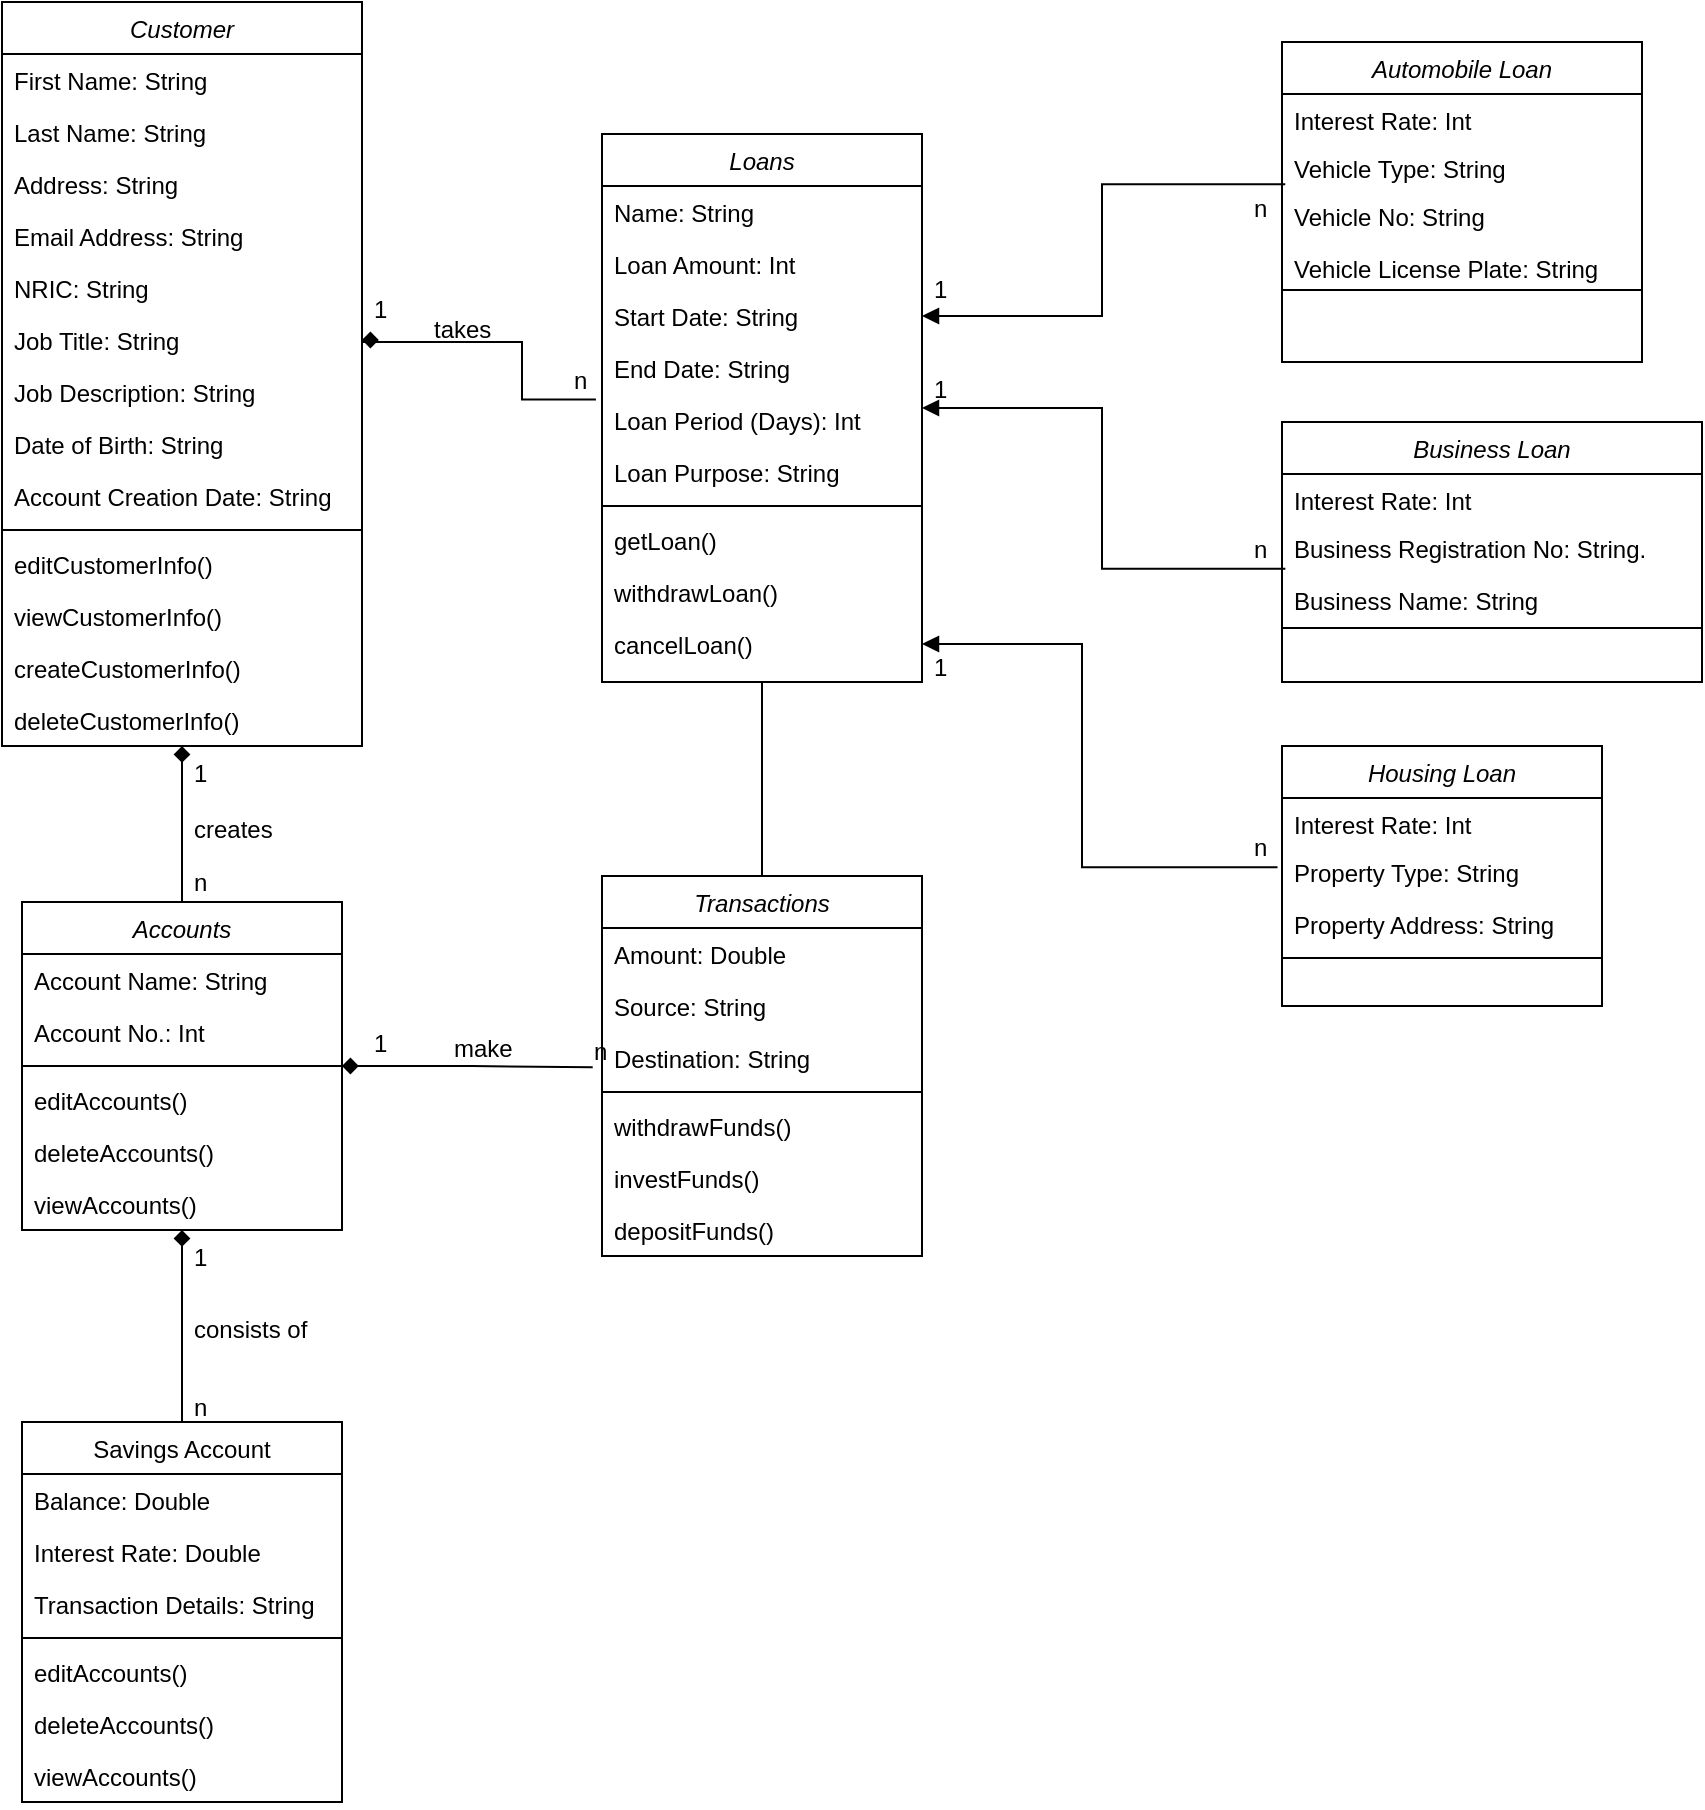 <mxfile>
    <diagram id="C5RBs43oDa-KdzZeNtuy" name="Page-1">
        <mxGraphModel dx="1184" dy="628" grid="1" gridSize="10" guides="1" tooltips="1" connect="1" arrows="1" fold="1" page="1" pageScale="1" pageWidth="827" pageHeight="1169" math="0" shadow="0">
            <root>
                <mxCell id="WIyWlLk6GJQsqaUBKTNV-0"/>
                <mxCell id="WIyWlLk6GJQsqaUBKTNV-1" parent="WIyWlLk6GJQsqaUBKTNV-0"/>
                <mxCell id="bT2v6wbg1SBDlicyqsIZ-99" value="" style="edgeStyle=orthogonalEdgeStyle;rounded=0;orthogonalLoop=1;jettySize=auto;html=1;entryX=0.5;entryY=0;entryDx=0;entryDy=0;endArrow=none;endFill=0;startArrow=diamond;startFill=1;" parent="WIyWlLk6GJQsqaUBKTNV-1" source="zkfFHV4jXpPFQw0GAbJ--0" target="bT2v6wbg1SBDlicyqsIZ-11" edge="1">
                    <mxGeometry relative="1" as="geometry"/>
                </mxCell>
                <mxCell id="zkfFHV4jXpPFQw0GAbJ--0" value="Customer" style="swimlane;fontStyle=2;align=center;verticalAlign=top;childLayout=stackLayout;horizontal=1;startSize=26;horizontalStack=0;resizeParent=1;resizeLast=0;collapsible=1;marginBottom=0;rounded=0;shadow=0;strokeWidth=1;" parent="WIyWlLk6GJQsqaUBKTNV-1" vertex="1">
                    <mxGeometry x="70" y="70" width="180" height="372" as="geometry">
                        <mxRectangle x="230" y="140" width="160" height="26" as="alternateBounds"/>
                    </mxGeometry>
                </mxCell>
                <mxCell id="zkfFHV4jXpPFQw0GAbJ--1" value="First Name: String" style="text;align=left;verticalAlign=top;spacingLeft=4;spacingRight=4;overflow=hidden;rotatable=0;points=[[0,0.5],[1,0.5]];portConstraint=eastwest;" parent="zkfFHV4jXpPFQw0GAbJ--0" vertex="1">
                    <mxGeometry y="26" width="180" height="26" as="geometry"/>
                </mxCell>
                <mxCell id="zkfFHV4jXpPFQw0GAbJ--2" value="Last Name: String" style="text;align=left;verticalAlign=top;spacingLeft=4;spacingRight=4;overflow=hidden;rotatable=0;points=[[0,0.5],[1,0.5]];portConstraint=eastwest;rounded=0;shadow=0;html=0;" parent="zkfFHV4jXpPFQw0GAbJ--0" vertex="1">
                    <mxGeometry y="52" width="180" height="26" as="geometry"/>
                </mxCell>
                <mxCell id="zkfFHV4jXpPFQw0GAbJ--3" value="Address: String" style="text;align=left;verticalAlign=top;spacingLeft=4;spacingRight=4;overflow=hidden;rotatable=0;points=[[0,0.5],[1,0.5]];portConstraint=eastwest;rounded=0;shadow=0;html=0;" parent="zkfFHV4jXpPFQw0GAbJ--0" vertex="1">
                    <mxGeometry y="78" width="180" height="26" as="geometry"/>
                </mxCell>
                <mxCell id="zkfFHV4jXpPFQw0GAbJ--5" value="Email Address: String" style="text;align=left;verticalAlign=top;spacingLeft=4;spacingRight=4;overflow=hidden;rotatable=0;points=[[0,0.5],[1,0.5]];portConstraint=eastwest;" parent="zkfFHV4jXpPFQw0GAbJ--0" vertex="1">
                    <mxGeometry y="104" width="180" height="26" as="geometry"/>
                </mxCell>
                <mxCell id="bT2v6wbg1SBDlicyqsIZ-0" value="NRIC: String" style="text;align=left;verticalAlign=top;spacingLeft=4;spacingRight=4;overflow=hidden;rotatable=0;points=[[0,0.5],[1,0.5]];portConstraint=eastwest;rounded=0;shadow=0;html=0;" parent="zkfFHV4jXpPFQw0GAbJ--0" vertex="1">
                    <mxGeometry y="130" width="180" height="26" as="geometry"/>
                </mxCell>
                <mxCell id="bT2v6wbg1SBDlicyqsIZ-2" value="Job Title: String" style="text;align=left;verticalAlign=top;spacingLeft=4;spacingRight=4;overflow=hidden;rotatable=0;points=[[0,0.5],[1,0.5]];portConstraint=eastwest;rounded=0;shadow=0;html=0;" parent="zkfFHV4jXpPFQw0GAbJ--0" vertex="1">
                    <mxGeometry y="156" width="180" height="26" as="geometry"/>
                </mxCell>
                <mxCell id="bT2v6wbg1SBDlicyqsIZ-3" value="Job Description: String" style="text;align=left;verticalAlign=top;spacingLeft=4;spacingRight=4;overflow=hidden;rotatable=0;points=[[0,0.5],[1,0.5]];portConstraint=eastwest;rounded=0;shadow=0;html=0;" parent="zkfFHV4jXpPFQw0GAbJ--0" vertex="1">
                    <mxGeometry y="182" width="180" height="26" as="geometry"/>
                </mxCell>
                <mxCell id="bT2v6wbg1SBDlicyqsIZ-4" value="Date of Birth: String" style="text;align=left;verticalAlign=top;spacingLeft=4;spacingRight=4;overflow=hidden;rotatable=0;points=[[0,0.5],[1,0.5]];portConstraint=eastwest;rounded=0;shadow=0;html=0;" parent="zkfFHV4jXpPFQw0GAbJ--0" vertex="1">
                    <mxGeometry y="208" width="180" height="26" as="geometry"/>
                </mxCell>
                <mxCell id="bT2v6wbg1SBDlicyqsIZ-5" value="Account Creation Date: String" style="text;align=left;verticalAlign=top;spacingLeft=4;spacingRight=4;overflow=hidden;rotatable=0;points=[[0,0.5],[1,0.5]];portConstraint=eastwest;rounded=0;shadow=0;html=0;" parent="zkfFHV4jXpPFQw0GAbJ--0" vertex="1">
                    <mxGeometry y="234" width="180" height="26" as="geometry"/>
                </mxCell>
                <mxCell id="zkfFHV4jXpPFQw0GAbJ--4" value="" style="line;html=1;strokeWidth=1;align=left;verticalAlign=middle;spacingTop=-1;spacingLeft=3;spacingRight=3;rotatable=0;labelPosition=right;points=[];portConstraint=eastwest;" parent="zkfFHV4jXpPFQw0GAbJ--0" vertex="1">
                    <mxGeometry y="260" width="180" height="8" as="geometry"/>
                </mxCell>
                <mxCell id="bT2v6wbg1SBDlicyqsIZ-6" value="editCustomerInfo()" style="text;align=left;verticalAlign=top;spacingLeft=4;spacingRight=4;overflow=hidden;rotatable=0;points=[[0,0.5],[1,0.5]];portConstraint=eastwest;rounded=0;shadow=0;html=0;" parent="zkfFHV4jXpPFQw0GAbJ--0" vertex="1">
                    <mxGeometry y="268" width="180" height="26" as="geometry"/>
                </mxCell>
                <mxCell id="bT2v6wbg1SBDlicyqsIZ-7" value="viewCustomerInfo()" style="text;align=left;verticalAlign=top;spacingLeft=4;spacingRight=4;overflow=hidden;rotatable=0;points=[[0,0.5],[1,0.5]];portConstraint=eastwest;rounded=0;shadow=0;html=0;" parent="zkfFHV4jXpPFQw0GAbJ--0" vertex="1">
                    <mxGeometry y="294" width="180" height="26" as="geometry"/>
                </mxCell>
                <mxCell id="bT2v6wbg1SBDlicyqsIZ-64" value="createCustomerInfo()" style="text;align=left;verticalAlign=top;spacingLeft=4;spacingRight=4;overflow=hidden;rotatable=0;points=[[0,0.5],[1,0.5]];portConstraint=eastwest;rounded=0;shadow=0;html=0;" parent="zkfFHV4jXpPFQw0GAbJ--0" vertex="1">
                    <mxGeometry y="320" width="180" height="26" as="geometry"/>
                </mxCell>
                <mxCell id="bT2v6wbg1SBDlicyqsIZ-140" value="deleteCustomerInfo()" style="text;align=left;verticalAlign=top;spacingLeft=4;spacingRight=4;overflow=hidden;rotatable=0;points=[[0,0.5],[1,0.5]];portConstraint=eastwest;rounded=0;shadow=0;html=0;" parent="zkfFHV4jXpPFQw0GAbJ--0" vertex="1">
                    <mxGeometry y="346" width="180" height="26" as="geometry"/>
                </mxCell>
                <mxCell id="zkfFHV4jXpPFQw0GAbJ--6" value="Automobile Loan" style="swimlane;fontStyle=2;align=center;verticalAlign=top;childLayout=stackLayout;horizontal=1;startSize=26;horizontalStack=0;resizeParent=1;resizeLast=0;collapsible=1;marginBottom=0;rounded=0;shadow=0;strokeWidth=1;" parent="WIyWlLk6GJQsqaUBKTNV-1" vertex="1">
                    <mxGeometry x="710" y="90" width="180" height="160" as="geometry">
                        <mxRectangle x="130" y="380" width="160" height="26" as="alternateBounds"/>
                    </mxGeometry>
                </mxCell>
                <mxCell id="zkfFHV4jXpPFQw0GAbJ--7" value="Interest Rate: Int" style="text;align=left;verticalAlign=top;spacingLeft=4;spacingRight=4;overflow=hidden;rotatable=0;points=[[0,0.5],[1,0.5]];portConstraint=eastwest;" parent="zkfFHV4jXpPFQw0GAbJ--6" vertex="1">
                    <mxGeometry y="26" width="180" height="24" as="geometry"/>
                </mxCell>
                <mxCell id="bT2v6wbg1SBDlicyqsIZ-123" value="Vehicle Type: String" style="text;align=left;verticalAlign=top;spacingLeft=4;spacingRight=4;overflow=hidden;rotatable=0;points=[[0,0.5],[1,0.5]];portConstraint=eastwest;" parent="zkfFHV4jXpPFQw0GAbJ--6" vertex="1">
                    <mxGeometry y="50" width="180" height="24" as="geometry"/>
                </mxCell>
                <mxCell id="zkfFHV4jXpPFQw0GAbJ--8" value="Vehicle No: String" style="text;align=left;verticalAlign=top;spacingLeft=4;spacingRight=4;overflow=hidden;rotatable=0;points=[[0,0.5],[1,0.5]];portConstraint=eastwest;rounded=0;shadow=0;html=0;" parent="zkfFHV4jXpPFQw0GAbJ--6" vertex="1">
                    <mxGeometry y="74" width="180" height="26" as="geometry"/>
                </mxCell>
                <mxCell id="bT2v6wbg1SBDlicyqsIZ-29" value="Vehicle License Plate: String" style="text;align=left;verticalAlign=top;spacingLeft=4;spacingRight=4;overflow=hidden;rotatable=0;points=[[0,0.5],[1,0.5]];portConstraint=eastwest;rounded=0;shadow=0;html=0;" parent="zkfFHV4jXpPFQw0GAbJ--6" vertex="1">
                    <mxGeometry y="100" width="180" height="20" as="geometry"/>
                </mxCell>
                <mxCell id="zkfFHV4jXpPFQw0GAbJ--9" value="" style="line;html=1;strokeWidth=1;align=left;verticalAlign=middle;spacingTop=-1;spacingLeft=3;spacingRight=3;rotatable=0;labelPosition=right;points=[];portConstraint=eastwest;" parent="zkfFHV4jXpPFQw0GAbJ--6" vertex="1">
                    <mxGeometry y="120" width="180" height="8" as="geometry"/>
                </mxCell>
                <mxCell id="zkfFHV4jXpPFQw0GAbJ--13" value="Business Loan" style="swimlane;fontStyle=2;align=center;verticalAlign=top;childLayout=stackLayout;horizontal=1;startSize=26;horizontalStack=0;resizeParent=1;resizeLast=0;collapsible=1;marginBottom=0;rounded=0;shadow=0;strokeWidth=1;" parent="WIyWlLk6GJQsqaUBKTNV-1" vertex="1">
                    <mxGeometry x="710" y="280" width="210" height="130" as="geometry">
                        <mxRectangle x="340" y="380" width="170" height="26" as="alternateBounds"/>
                    </mxGeometry>
                </mxCell>
                <mxCell id="bT2v6wbg1SBDlicyqsIZ-124" value="Interest Rate: Int" style="text;align=left;verticalAlign=top;spacingLeft=4;spacingRight=4;overflow=hidden;rotatable=0;points=[[0,0.5],[1,0.5]];portConstraint=eastwest;" parent="zkfFHV4jXpPFQw0GAbJ--13" vertex="1">
                    <mxGeometry y="26" width="210" height="24" as="geometry"/>
                </mxCell>
                <mxCell id="bT2v6wbg1SBDlicyqsIZ-24" value="Business Registration No: String." style="text;align=left;verticalAlign=top;spacingLeft=4;spacingRight=4;overflow=hidden;rotatable=0;points=[[0,0.5],[1,0.5]];portConstraint=eastwest;" parent="zkfFHV4jXpPFQw0GAbJ--13" vertex="1">
                    <mxGeometry y="50" width="210" height="26" as="geometry"/>
                </mxCell>
                <mxCell id="zkfFHV4jXpPFQw0GAbJ--14" value="Business Name: String" style="text;align=left;verticalAlign=top;spacingLeft=4;spacingRight=4;overflow=hidden;rotatable=0;points=[[0,0.5],[1,0.5]];portConstraint=eastwest;" parent="zkfFHV4jXpPFQw0GAbJ--13" vertex="1">
                    <mxGeometry y="76" width="210" height="26" as="geometry"/>
                </mxCell>
                <mxCell id="zkfFHV4jXpPFQw0GAbJ--15" value="" style="line;html=1;strokeWidth=1;align=left;verticalAlign=middle;spacingTop=-1;spacingLeft=3;spacingRight=3;rotatable=0;labelPosition=right;points=[];portConstraint=eastwest;" parent="zkfFHV4jXpPFQw0GAbJ--13" vertex="1">
                    <mxGeometry y="102" width="210" height="2" as="geometry"/>
                </mxCell>
                <mxCell id="bT2v6wbg1SBDlicyqsIZ-159" style="edgeStyle=orthogonalEdgeStyle;rounded=0;orthogonalLoop=1;jettySize=auto;html=1;entryX=0.888;entryY=1.125;entryDx=0;entryDy=0;entryPerimeter=0;exitX=1;exitY=0.5;exitDx=0;exitDy=0;endArrow=none;endFill=0;startArrow=block;startFill=1;" parent="WIyWlLk6GJQsqaUBKTNV-1" source="bT2v6wbg1SBDlicyqsIZ-83" target="bT2v6wbg1SBDlicyqsIZ-154" edge="1">
                    <mxGeometry relative="1" as="geometry"/>
                </mxCell>
                <mxCell id="bT2v6wbg1SBDlicyqsIZ-160" style="edgeStyle=orthogonalEdgeStyle;rounded=0;orthogonalLoop=1;jettySize=auto;html=1;entryX=0.008;entryY=0.899;entryDx=0;entryDy=0;entryPerimeter=0;endArrow=none;endFill=0;startArrow=block;startFill=1;" parent="WIyWlLk6GJQsqaUBKTNV-1" source="zkfFHV4jXpPFQw0GAbJ--17" target="bT2v6wbg1SBDlicyqsIZ-24" edge="1">
                    <mxGeometry relative="1" as="geometry"/>
                </mxCell>
                <mxCell id="zkfFHV4jXpPFQw0GAbJ--17" value="Loans" style="swimlane;fontStyle=2;align=center;verticalAlign=top;childLayout=stackLayout;horizontal=1;startSize=26;horizontalStack=0;resizeParent=1;resizeLast=0;collapsible=1;marginBottom=0;rounded=0;shadow=0;strokeWidth=1;" parent="WIyWlLk6GJQsqaUBKTNV-1" vertex="1">
                    <mxGeometry x="370" y="136" width="160" height="274" as="geometry">
                        <mxRectangle x="550" y="140" width="160" height="26" as="alternateBounds"/>
                    </mxGeometry>
                </mxCell>
                <mxCell id="zkfFHV4jXpPFQw0GAbJ--18" value="Name: String" style="text;align=left;verticalAlign=top;spacingLeft=4;spacingRight=4;overflow=hidden;rotatable=0;points=[[0,0.5],[1,0.5]];portConstraint=eastwest;" parent="zkfFHV4jXpPFQw0GAbJ--17" vertex="1">
                    <mxGeometry y="26" width="160" height="26" as="geometry"/>
                </mxCell>
                <mxCell id="bT2v6wbg1SBDlicyqsIZ-8" value="Loan Amount: Int" style="text;align=left;verticalAlign=top;spacingLeft=4;spacingRight=4;overflow=hidden;rotatable=0;points=[[0,0.5],[1,0.5]];portConstraint=eastwest;rounded=0;shadow=0;html=0;" parent="zkfFHV4jXpPFQw0GAbJ--17" vertex="1">
                    <mxGeometry y="52" width="160" height="26" as="geometry"/>
                </mxCell>
                <mxCell id="zkfFHV4jXpPFQw0GAbJ--21" value="Start Date: String" style="text;align=left;verticalAlign=top;spacingLeft=4;spacingRight=4;overflow=hidden;rotatable=0;points=[[0,0.5],[1,0.5]];portConstraint=eastwest;rounded=0;shadow=0;html=0;" parent="zkfFHV4jXpPFQw0GAbJ--17" vertex="1">
                    <mxGeometry y="78" width="160" height="26" as="geometry"/>
                </mxCell>
                <mxCell id="zkfFHV4jXpPFQw0GAbJ--22" value="End Date: String" style="text;align=left;verticalAlign=top;spacingLeft=4;spacingRight=4;overflow=hidden;rotatable=0;points=[[0,0.5],[1,0.5]];portConstraint=eastwest;rounded=0;shadow=0;html=0;" parent="zkfFHV4jXpPFQw0GAbJ--17" vertex="1">
                    <mxGeometry y="104" width="160" height="26" as="geometry"/>
                </mxCell>
                <mxCell id="zkfFHV4jXpPFQw0GAbJ--24" value="Loan Period (Days): Int" style="text;align=left;verticalAlign=top;spacingLeft=4;spacingRight=4;overflow=hidden;rotatable=0;points=[[0,0.5],[1,0.5]];portConstraint=eastwest;" parent="zkfFHV4jXpPFQw0GAbJ--17" vertex="1">
                    <mxGeometry y="130" width="160" height="26" as="geometry"/>
                </mxCell>
                <mxCell id="zkfFHV4jXpPFQw0GAbJ--25" value="Loan Purpose: String" style="text;align=left;verticalAlign=top;spacingLeft=4;spacingRight=4;overflow=hidden;rotatable=0;points=[[0,0.5],[1,0.5]];portConstraint=eastwest;" parent="zkfFHV4jXpPFQw0GAbJ--17" vertex="1">
                    <mxGeometry y="156" width="160" height="26" as="geometry"/>
                </mxCell>
                <mxCell id="zkfFHV4jXpPFQw0GAbJ--23" value="" style="line;html=1;strokeWidth=1;align=left;verticalAlign=middle;spacingTop=-1;spacingLeft=3;spacingRight=3;rotatable=0;labelPosition=right;points=[];portConstraint=eastwest;" parent="zkfFHV4jXpPFQw0GAbJ--17" vertex="1">
                    <mxGeometry y="182" width="160" height="8" as="geometry"/>
                </mxCell>
                <mxCell id="bT2v6wbg1SBDlicyqsIZ-10" value="getLoan()" style="text;align=left;verticalAlign=top;spacingLeft=4;spacingRight=4;overflow=hidden;rotatable=0;points=[[0,0.5],[1,0.5]];portConstraint=eastwest;rounded=0;shadow=0;html=0;" parent="zkfFHV4jXpPFQw0GAbJ--17" vertex="1">
                    <mxGeometry y="190" width="160" height="26" as="geometry"/>
                </mxCell>
                <mxCell id="bT2v6wbg1SBDlicyqsIZ-82" value="withdrawLoan()" style="text;align=left;verticalAlign=top;spacingLeft=4;spacingRight=4;overflow=hidden;rotatable=0;points=[[0,0.5],[1,0.5]];portConstraint=eastwest;rounded=0;shadow=0;html=0;" parent="zkfFHV4jXpPFQw0GAbJ--17" vertex="1">
                    <mxGeometry y="216" width="160" height="26" as="geometry"/>
                </mxCell>
                <mxCell id="bT2v6wbg1SBDlicyqsIZ-83" value="cancelLoan()" style="text;align=left;verticalAlign=top;spacingLeft=4;spacingRight=4;overflow=hidden;rotatable=0;points=[[0,0.5],[1,0.5]];portConstraint=eastwest;rounded=0;shadow=0;html=0;" parent="zkfFHV4jXpPFQw0GAbJ--17" vertex="1">
                    <mxGeometry y="242" width="160" height="26" as="geometry"/>
                </mxCell>
                <mxCell id="bT2v6wbg1SBDlicyqsIZ-146" style="edgeStyle=orthogonalEdgeStyle;rounded=0;orthogonalLoop=1;jettySize=auto;html=1;entryX=-0.029;entryY=0.68;entryDx=0;entryDy=0;entryPerimeter=0;endArrow=none;endFill=0;startArrow=diamond;startFill=1;" parent="WIyWlLk6GJQsqaUBKTNV-1" source="bT2v6wbg1SBDlicyqsIZ-11" target="bT2v6wbg1SBDlicyqsIZ-92" edge="1">
                    <mxGeometry relative="1" as="geometry"/>
                </mxCell>
                <mxCell id="bT2v6wbg1SBDlicyqsIZ-181" style="edgeStyle=orthogonalEdgeStyle;rounded=0;orthogonalLoop=1;jettySize=auto;html=1;endArrow=none;endFill=0;startArrow=diamond;startFill=1;" parent="WIyWlLk6GJQsqaUBKTNV-1" source="bT2v6wbg1SBDlicyqsIZ-11" target="bT2v6wbg1SBDlicyqsIZ-166" edge="1">
                    <mxGeometry relative="1" as="geometry"/>
                </mxCell>
                <mxCell id="bT2v6wbg1SBDlicyqsIZ-11" value="Accounts" style="swimlane;fontStyle=2;align=center;verticalAlign=top;childLayout=stackLayout;horizontal=1;startSize=26;horizontalStack=0;resizeParent=1;resizeLast=0;collapsible=1;marginBottom=0;rounded=0;shadow=0;strokeWidth=1;" parent="WIyWlLk6GJQsqaUBKTNV-1" vertex="1">
                    <mxGeometry x="80" y="520" width="160" height="164" as="geometry">
                        <mxRectangle x="414" y="410" width="170" height="26" as="alternateBounds"/>
                    </mxGeometry>
                </mxCell>
                <mxCell id="bT2v6wbg1SBDlicyqsIZ-12" value="Account Name: String" style="text;align=left;verticalAlign=top;spacingLeft=4;spacingRight=4;overflow=hidden;rotatable=0;points=[[0,0.5],[1,0.5]];portConstraint=eastwest;" parent="bT2v6wbg1SBDlicyqsIZ-11" vertex="1">
                    <mxGeometry y="26" width="160" height="26" as="geometry"/>
                </mxCell>
                <mxCell id="bT2v6wbg1SBDlicyqsIZ-31" value="Account No.: Int" style="text;align=left;verticalAlign=top;spacingLeft=4;spacingRight=4;overflow=hidden;rotatable=0;points=[[0,0.5],[1,0.5]];portConstraint=eastwest;" parent="bT2v6wbg1SBDlicyqsIZ-11" vertex="1">
                    <mxGeometry y="52" width="160" height="26" as="geometry"/>
                </mxCell>
                <mxCell id="bT2v6wbg1SBDlicyqsIZ-13" value="" style="line;html=1;strokeWidth=1;align=left;verticalAlign=middle;spacingTop=-1;spacingLeft=3;spacingRight=3;rotatable=0;labelPosition=right;points=[];portConstraint=eastwest;" parent="bT2v6wbg1SBDlicyqsIZ-11" vertex="1">
                    <mxGeometry y="78" width="160" height="8" as="geometry"/>
                </mxCell>
                <mxCell id="bT2v6wbg1SBDlicyqsIZ-59" value="editAccounts()" style="text;align=left;verticalAlign=top;spacingLeft=4;spacingRight=4;overflow=hidden;rotatable=0;points=[[0,0.5],[1,0.5]];portConstraint=eastwest;" parent="bT2v6wbg1SBDlicyqsIZ-11" vertex="1">
                    <mxGeometry y="86" width="160" height="26" as="geometry"/>
                </mxCell>
                <mxCell id="bT2v6wbg1SBDlicyqsIZ-84" value="deleteAccounts()" style="text;align=left;verticalAlign=top;spacingLeft=4;spacingRight=4;overflow=hidden;rotatable=0;points=[[0,0.5],[1,0.5]];portConstraint=eastwest;" parent="bT2v6wbg1SBDlicyqsIZ-11" vertex="1">
                    <mxGeometry y="112" width="160" height="26" as="geometry"/>
                </mxCell>
                <mxCell id="bT2v6wbg1SBDlicyqsIZ-87" value="viewAccounts()" style="text;align=left;verticalAlign=top;spacingLeft=4;spacingRight=4;overflow=hidden;rotatable=0;points=[[0,0.5],[1,0.5]];portConstraint=eastwest;" parent="bT2v6wbg1SBDlicyqsIZ-11" vertex="1">
                    <mxGeometry y="138" width="160" height="26" as="geometry"/>
                </mxCell>
                <mxCell id="bT2v6wbg1SBDlicyqsIZ-14" value="Housing Loan" style="swimlane;fontStyle=2;align=center;verticalAlign=top;childLayout=stackLayout;horizontal=1;startSize=26;horizontalStack=0;resizeParent=1;resizeLast=0;collapsible=1;marginBottom=0;rounded=0;shadow=0;strokeWidth=1;" parent="WIyWlLk6GJQsqaUBKTNV-1" vertex="1">
                    <mxGeometry x="710" y="442" width="160" height="130" as="geometry">
                        <mxRectangle x="340" y="380" width="170" height="26" as="alternateBounds"/>
                    </mxGeometry>
                </mxCell>
                <mxCell id="bT2v6wbg1SBDlicyqsIZ-125" value="Interest Rate: Int" style="text;align=left;verticalAlign=top;spacingLeft=4;spacingRight=4;overflow=hidden;rotatable=0;points=[[0,0.5],[1,0.5]];portConstraint=eastwest;" parent="bT2v6wbg1SBDlicyqsIZ-14" vertex="1">
                    <mxGeometry y="26" width="160" height="24" as="geometry"/>
                </mxCell>
                <mxCell id="bT2v6wbg1SBDlicyqsIZ-15" value="Property Type: String" style="text;align=left;verticalAlign=top;spacingLeft=4;spacingRight=4;overflow=hidden;rotatable=0;points=[[0,0.5],[1,0.5]];portConstraint=eastwest;" parent="bT2v6wbg1SBDlicyqsIZ-14" vertex="1">
                    <mxGeometry y="50" width="160" height="26" as="geometry"/>
                </mxCell>
                <mxCell id="bT2v6wbg1SBDlicyqsIZ-18" value="Property Address: String" style="text;align=left;verticalAlign=top;spacingLeft=4;spacingRight=4;overflow=hidden;rotatable=0;points=[[0,0.5],[1,0.5]];portConstraint=eastwest;" parent="bT2v6wbg1SBDlicyqsIZ-14" vertex="1">
                    <mxGeometry y="76" width="160" height="26" as="geometry"/>
                </mxCell>
                <mxCell id="bT2v6wbg1SBDlicyqsIZ-16" value="" style="line;html=1;strokeWidth=1;align=left;verticalAlign=middle;spacingTop=-1;spacingLeft=3;spacingRight=3;rotatable=0;labelPosition=right;points=[];portConstraint=eastwest;" parent="bT2v6wbg1SBDlicyqsIZ-14" vertex="1">
                    <mxGeometry y="102" width="160" height="8" as="geometry"/>
                </mxCell>
                <mxCell id="0" style="edgeStyle=none;html=1;entryX=0.5;entryY=1;entryDx=0;entryDy=0;startArrow=none;startFill=0;endArrow=none;endFill=0;" edge="1" parent="WIyWlLk6GJQsqaUBKTNV-1" source="bT2v6wbg1SBDlicyqsIZ-89" target="zkfFHV4jXpPFQw0GAbJ--17">
                    <mxGeometry relative="1" as="geometry"/>
                </mxCell>
                <mxCell id="bT2v6wbg1SBDlicyqsIZ-89" value="Transactions" style="swimlane;fontStyle=2;align=center;verticalAlign=top;childLayout=stackLayout;horizontal=1;startSize=26;horizontalStack=0;resizeParent=1;resizeLast=0;collapsible=1;marginBottom=0;rounded=0;shadow=0;strokeWidth=1;" parent="WIyWlLk6GJQsqaUBKTNV-1" vertex="1">
                    <mxGeometry x="370" y="507" width="160" height="190" as="geometry">
                        <mxRectangle x="414" y="410" width="170" height="26" as="alternateBounds"/>
                    </mxGeometry>
                </mxCell>
                <mxCell id="bT2v6wbg1SBDlicyqsIZ-90" value="Amount: Double" style="text;align=left;verticalAlign=top;spacingLeft=4;spacingRight=4;overflow=hidden;rotatable=0;points=[[0,0.5],[1,0.5]];portConstraint=eastwest;" parent="bT2v6wbg1SBDlicyqsIZ-89" vertex="1">
                    <mxGeometry y="26" width="160" height="26" as="geometry"/>
                </mxCell>
                <mxCell id="bT2v6wbg1SBDlicyqsIZ-91" value="Source: String" style="text;align=left;verticalAlign=top;spacingLeft=4;spacingRight=4;overflow=hidden;rotatable=0;points=[[0,0.5],[1,0.5]];portConstraint=eastwest;" parent="bT2v6wbg1SBDlicyqsIZ-89" vertex="1">
                    <mxGeometry y="52" width="160" height="26" as="geometry"/>
                </mxCell>
                <mxCell id="bT2v6wbg1SBDlicyqsIZ-92" value="Destination: String" style="text;align=left;verticalAlign=top;spacingLeft=4;spacingRight=4;overflow=hidden;rotatable=0;points=[[0,0.5],[1,0.5]];portConstraint=eastwest;" parent="bT2v6wbg1SBDlicyqsIZ-89" vertex="1">
                    <mxGeometry y="78" width="160" height="26" as="geometry"/>
                </mxCell>
                <mxCell id="bT2v6wbg1SBDlicyqsIZ-93" value="" style="line;html=1;strokeWidth=1;align=left;verticalAlign=middle;spacingTop=-1;spacingLeft=3;spacingRight=3;rotatable=0;labelPosition=right;points=[];portConstraint=eastwest;" parent="bT2v6wbg1SBDlicyqsIZ-89" vertex="1">
                    <mxGeometry y="104" width="160" height="8" as="geometry"/>
                </mxCell>
                <mxCell id="bT2v6wbg1SBDlicyqsIZ-94" value="withdrawFunds()" style="text;align=left;verticalAlign=top;spacingLeft=4;spacingRight=4;overflow=hidden;rotatable=0;points=[[0,0.5],[1,0.5]];portConstraint=eastwest;" parent="bT2v6wbg1SBDlicyqsIZ-89" vertex="1">
                    <mxGeometry y="112" width="160" height="26" as="geometry"/>
                </mxCell>
                <mxCell id="bT2v6wbg1SBDlicyqsIZ-118" value="investFunds()" style="text;align=left;verticalAlign=top;spacingLeft=4;spacingRight=4;overflow=hidden;rotatable=0;points=[[0,0.5],[1,0.5]];portConstraint=eastwest;" parent="bT2v6wbg1SBDlicyqsIZ-89" vertex="1">
                    <mxGeometry y="138" width="160" height="26" as="geometry"/>
                </mxCell>
                <mxCell id="bT2v6wbg1SBDlicyqsIZ-119" value="depositFunds()" style="text;align=left;verticalAlign=top;spacingLeft=4;spacingRight=4;overflow=hidden;rotatable=0;points=[[0,0.5],[1,0.5]];portConstraint=eastwest;" parent="bT2v6wbg1SBDlicyqsIZ-89" vertex="1">
                    <mxGeometry y="164" width="160" height="26" as="geometry"/>
                </mxCell>
                <mxCell id="bT2v6wbg1SBDlicyqsIZ-121" value="" style="edgeStyle=orthogonalEdgeStyle;rounded=0;orthogonalLoop=1;jettySize=auto;html=1;entryX=-0.019;entryY=1.107;entryDx=0;entryDy=0;endArrow=none;endFill=0;startArrow=diamond;startFill=1;exitX=1;exitY=0.5;exitDx=0;exitDy=0;entryPerimeter=0;" parent="WIyWlLk6GJQsqaUBKTNV-1" target="zkfFHV4jXpPFQw0GAbJ--22" edge="1">
                    <mxGeometry relative="1" as="geometry">
                        <mxPoint x="250" y="239.0" as="sourcePoint"/>
                        <mxPoint x="360" y="280" as="targetPoint"/>
                        <Array as="points">
                            <mxPoint x="251" y="239"/>
                            <mxPoint x="330" y="240"/>
                            <mxPoint x="330" y="269"/>
                        </Array>
                    </mxGeometry>
                </mxCell>
                <mxCell id="bT2v6wbg1SBDlicyqsIZ-129" value="takes" style="text;align=left;verticalAlign=top;spacingLeft=4;spacingRight=4;overflow=hidden;rotatable=0;points=[[0,0.5],[1,0.5]];portConstraint=eastwest;" parent="WIyWlLk6GJQsqaUBKTNV-1" vertex="1">
                    <mxGeometry x="280" y="220" width="40" height="30" as="geometry"/>
                </mxCell>
                <mxCell id="bT2v6wbg1SBDlicyqsIZ-131" value="creates" style="text;align=left;verticalAlign=top;spacingLeft=4;spacingRight=4;overflow=hidden;rotatable=0;points=[[0,0.5],[1,0.5]];portConstraint=eastwest;" parent="WIyWlLk6GJQsqaUBKTNV-1" vertex="1">
                    <mxGeometry x="160" y="470" width="50" height="30" as="geometry"/>
                </mxCell>
                <mxCell id="bT2v6wbg1SBDlicyqsIZ-147" value="make" style="text;align=left;verticalAlign=top;spacingLeft=4;spacingRight=4;overflow=hidden;rotatable=0;points=[[0,0.5],[1,0.5]];portConstraint=eastwest;" parent="WIyWlLk6GJQsqaUBKTNV-1" vertex="1">
                    <mxGeometry x="290" y="579.5" width="50" height="20" as="geometry"/>
                </mxCell>
                <mxCell id="bT2v6wbg1SBDlicyqsIZ-148" value="1" style="text;align=left;verticalAlign=top;spacingLeft=4;spacingRight=4;overflow=hidden;rotatable=0;points=[[0,0.5],[1,0.5]];portConstraint=eastwest;" parent="WIyWlLk6GJQsqaUBKTNV-1" vertex="1">
                    <mxGeometry x="250" y="210" width="20" height="30" as="geometry"/>
                </mxCell>
                <mxCell id="bT2v6wbg1SBDlicyqsIZ-149" value="n" style="text;align=left;verticalAlign=top;spacingLeft=4;spacingRight=4;overflow=hidden;rotatable=0;points=[[0,0.5],[1,0.5]];portConstraint=eastwest;" parent="WIyWlLk6GJQsqaUBKTNV-1" vertex="1">
                    <mxGeometry x="350" y="245.5" width="20" height="21" as="geometry"/>
                </mxCell>
                <mxCell id="bT2v6wbg1SBDlicyqsIZ-150" value="n" style="text;align=left;verticalAlign=top;spacingLeft=4;spacingRight=4;overflow=hidden;rotatable=0;points=[[0,0.5],[1,0.5]];portConstraint=eastwest;" parent="WIyWlLk6GJQsqaUBKTNV-1" vertex="1">
                    <mxGeometry x="160" y="496.5" width="20" height="21" as="geometry"/>
                </mxCell>
                <mxCell id="bT2v6wbg1SBDlicyqsIZ-151" value="1" style="text;align=left;verticalAlign=top;spacingLeft=4;spacingRight=4;overflow=hidden;rotatable=0;points=[[0,0.5],[1,0.5]];portConstraint=eastwest;" parent="WIyWlLk6GJQsqaUBKTNV-1" vertex="1">
                    <mxGeometry x="160" y="442" width="20" height="30" as="geometry"/>
                </mxCell>
                <mxCell id="bT2v6wbg1SBDlicyqsIZ-152" value="1" style="text;align=left;verticalAlign=top;spacingLeft=4;spacingRight=4;overflow=hidden;rotatable=0;points=[[0,0.5],[1,0.5]];portConstraint=eastwest;" parent="WIyWlLk6GJQsqaUBKTNV-1" vertex="1">
                    <mxGeometry x="250" y="577" width="20" height="25" as="geometry"/>
                </mxCell>
                <mxCell id="bT2v6wbg1SBDlicyqsIZ-153" value="n" style="text;align=left;verticalAlign=top;spacingLeft=4;spacingRight=4;overflow=hidden;rotatable=0;points=[[0,0.5],[1,0.5]];portConstraint=eastwest;" parent="WIyWlLk6GJQsqaUBKTNV-1" vertex="1">
                    <mxGeometry x="360" y="581" width="20" height="21" as="geometry"/>
                </mxCell>
                <mxCell id="bT2v6wbg1SBDlicyqsIZ-154" value="n" style="text;align=left;verticalAlign=top;spacingLeft=4;spacingRight=4;overflow=hidden;rotatable=0;points=[[0,0.5],[1,0.5]];portConstraint=eastwest;" parent="WIyWlLk6GJQsqaUBKTNV-1" vertex="1">
                    <mxGeometry x="690" y="479" width="20" height="21" as="geometry"/>
                </mxCell>
                <mxCell id="bT2v6wbg1SBDlicyqsIZ-155" value="n" style="text;align=left;verticalAlign=top;spacingLeft=4;spacingRight=4;overflow=hidden;rotatable=0;points=[[0,0.5],[1,0.5]];portConstraint=eastwest;" parent="WIyWlLk6GJQsqaUBKTNV-1" vertex="1">
                    <mxGeometry x="690" y="330" width="20" height="21" as="geometry"/>
                </mxCell>
                <mxCell id="bT2v6wbg1SBDlicyqsIZ-156" value="n" style="text;align=left;verticalAlign=top;spacingLeft=4;spacingRight=4;overflow=hidden;rotatable=0;points=[[0,0.5],[1,0.5]];portConstraint=eastwest;" parent="WIyWlLk6GJQsqaUBKTNV-1" vertex="1">
                    <mxGeometry x="690" y="159.5" width="20" height="21" as="geometry"/>
                </mxCell>
                <mxCell id="bT2v6wbg1SBDlicyqsIZ-157" value="1" style="text;align=left;verticalAlign=top;spacingLeft=4;spacingRight=4;overflow=hidden;rotatable=0;points=[[0,0.5],[1,0.5]];portConstraint=eastwest;" parent="WIyWlLk6GJQsqaUBKTNV-1" vertex="1">
                    <mxGeometry x="530" y="389" width="20" height="21" as="geometry"/>
                </mxCell>
                <mxCell id="bT2v6wbg1SBDlicyqsIZ-161" value="1" style="text;align=left;verticalAlign=top;spacingLeft=4;spacingRight=4;overflow=hidden;rotatable=0;points=[[0,0.5],[1,0.5]];portConstraint=eastwest;" parent="WIyWlLk6GJQsqaUBKTNV-1" vertex="1">
                    <mxGeometry x="530" y="250" width="20" height="21" as="geometry"/>
                </mxCell>
                <mxCell id="bT2v6wbg1SBDlicyqsIZ-163" style="edgeStyle=orthogonalEdgeStyle;rounded=0;orthogonalLoop=1;jettySize=auto;html=1;exitX=1;exitY=0.5;exitDx=0;exitDy=0;entryX=0.009;entryY=-0.112;entryDx=0;entryDy=0;entryPerimeter=0;endArrow=none;endFill=0;startArrow=block;startFill=1;" parent="WIyWlLk6GJQsqaUBKTNV-1" source="zkfFHV4jXpPFQw0GAbJ--21" target="zkfFHV4jXpPFQw0GAbJ--8" edge="1">
                    <mxGeometry relative="1" as="geometry"/>
                </mxCell>
                <mxCell id="bT2v6wbg1SBDlicyqsIZ-164" value="1" style="text;align=left;verticalAlign=top;spacingLeft=4;spacingRight=4;overflow=hidden;rotatable=0;points=[[0,0.5],[1,0.5]];portConstraint=eastwest;" parent="WIyWlLk6GJQsqaUBKTNV-1" vertex="1">
                    <mxGeometry x="530" y="200" width="20" height="20" as="geometry"/>
                </mxCell>
                <mxCell id="bT2v6wbg1SBDlicyqsIZ-166" value="Savings Account" style="swimlane;fontStyle=0;align=center;verticalAlign=top;childLayout=stackLayout;horizontal=1;startSize=26;horizontalStack=0;resizeParent=1;resizeLast=0;collapsible=1;marginBottom=0;rounded=0;shadow=0;strokeWidth=1;" parent="WIyWlLk6GJQsqaUBKTNV-1" vertex="1">
                    <mxGeometry x="80" y="780" width="160" height="190" as="geometry">
                        <mxRectangle x="414" y="410" width="170" height="26" as="alternateBounds"/>
                    </mxGeometry>
                </mxCell>
                <mxCell id="bT2v6wbg1SBDlicyqsIZ-169" value="Balance: Double" style="text;align=left;verticalAlign=top;spacingLeft=4;spacingRight=4;overflow=hidden;rotatable=0;points=[[0,0.5],[1,0.5]];portConstraint=eastwest;" parent="bT2v6wbg1SBDlicyqsIZ-166" vertex="1">
                    <mxGeometry y="26" width="160" height="26" as="geometry"/>
                </mxCell>
                <mxCell id="bT2v6wbg1SBDlicyqsIZ-178" value="Interest Rate: Double" style="text;align=left;verticalAlign=top;spacingLeft=4;spacingRight=4;overflow=hidden;rotatable=0;points=[[0,0.5],[1,0.5]];portConstraint=eastwest;" parent="bT2v6wbg1SBDlicyqsIZ-166" vertex="1">
                    <mxGeometry y="52" width="160" height="26" as="geometry"/>
                </mxCell>
                <mxCell id="bT2v6wbg1SBDlicyqsIZ-179" value="Transaction Details: String" style="text;align=left;verticalAlign=top;spacingLeft=4;spacingRight=4;overflow=hidden;rotatable=0;points=[[0,0.5],[1,0.5]];portConstraint=eastwest;" parent="bT2v6wbg1SBDlicyqsIZ-166" vertex="1">
                    <mxGeometry y="78" width="160" height="26" as="geometry"/>
                </mxCell>
                <mxCell id="bT2v6wbg1SBDlicyqsIZ-170" value="" style="line;html=1;strokeWidth=1;align=left;verticalAlign=middle;spacingTop=-1;spacingLeft=3;spacingRight=3;rotatable=0;labelPosition=right;points=[];portConstraint=eastwest;" parent="bT2v6wbg1SBDlicyqsIZ-166" vertex="1">
                    <mxGeometry y="104" width="160" height="8" as="geometry"/>
                </mxCell>
                <mxCell id="bT2v6wbg1SBDlicyqsIZ-171" value="editAccounts()" style="text;align=left;verticalAlign=top;spacingLeft=4;spacingRight=4;overflow=hidden;rotatable=0;points=[[0,0.5],[1,0.5]];portConstraint=eastwest;" parent="bT2v6wbg1SBDlicyqsIZ-166" vertex="1">
                    <mxGeometry y="112" width="160" height="26" as="geometry"/>
                </mxCell>
                <mxCell id="bT2v6wbg1SBDlicyqsIZ-172" value="deleteAccounts()" style="text;align=left;verticalAlign=top;spacingLeft=4;spacingRight=4;overflow=hidden;rotatable=0;points=[[0,0.5],[1,0.5]];portConstraint=eastwest;" parent="bT2v6wbg1SBDlicyqsIZ-166" vertex="1">
                    <mxGeometry y="138" width="160" height="26" as="geometry"/>
                </mxCell>
                <mxCell id="bT2v6wbg1SBDlicyqsIZ-173" value="viewAccounts()" style="text;align=left;verticalAlign=top;spacingLeft=4;spacingRight=4;overflow=hidden;rotatable=0;points=[[0,0.5],[1,0.5]];portConstraint=eastwest;" parent="bT2v6wbg1SBDlicyqsIZ-166" vertex="1">
                    <mxGeometry y="164" width="160" height="26" as="geometry"/>
                </mxCell>
                <mxCell id="bT2v6wbg1SBDlicyqsIZ-182" value="consists of" style="text;align=left;verticalAlign=top;spacingLeft=4;spacingRight=4;overflow=hidden;rotatable=0;points=[[0,0.5],[1,0.5]];portConstraint=eastwest;" parent="WIyWlLk6GJQsqaUBKTNV-1" vertex="1">
                    <mxGeometry x="160" y="720" width="70" height="20" as="geometry"/>
                </mxCell>
                <mxCell id="bT2v6wbg1SBDlicyqsIZ-183" value="1" style="text;align=left;verticalAlign=top;spacingLeft=4;spacingRight=4;overflow=hidden;rotatable=0;points=[[0,0.5],[1,0.5]];portConstraint=eastwest;" parent="WIyWlLk6GJQsqaUBKTNV-1" vertex="1">
                    <mxGeometry x="160" y="684" width="20" height="25" as="geometry"/>
                </mxCell>
                <mxCell id="bT2v6wbg1SBDlicyqsIZ-184" value="n" style="text;align=left;verticalAlign=top;spacingLeft=4;spacingRight=4;overflow=hidden;rotatable=0;points=[[0,0.5],[1,0.5]];portConstraint=eastwest;" parent="WIyWlLk6GJQsqaUBKTNV-1" vertex="1">
                    <mxGeometry x="160" y="759" width="20" height="21" as="geometry"/>
                </mxCell>
            </root>
        </mxGraphModel>
    </diagram>
</mxfile>